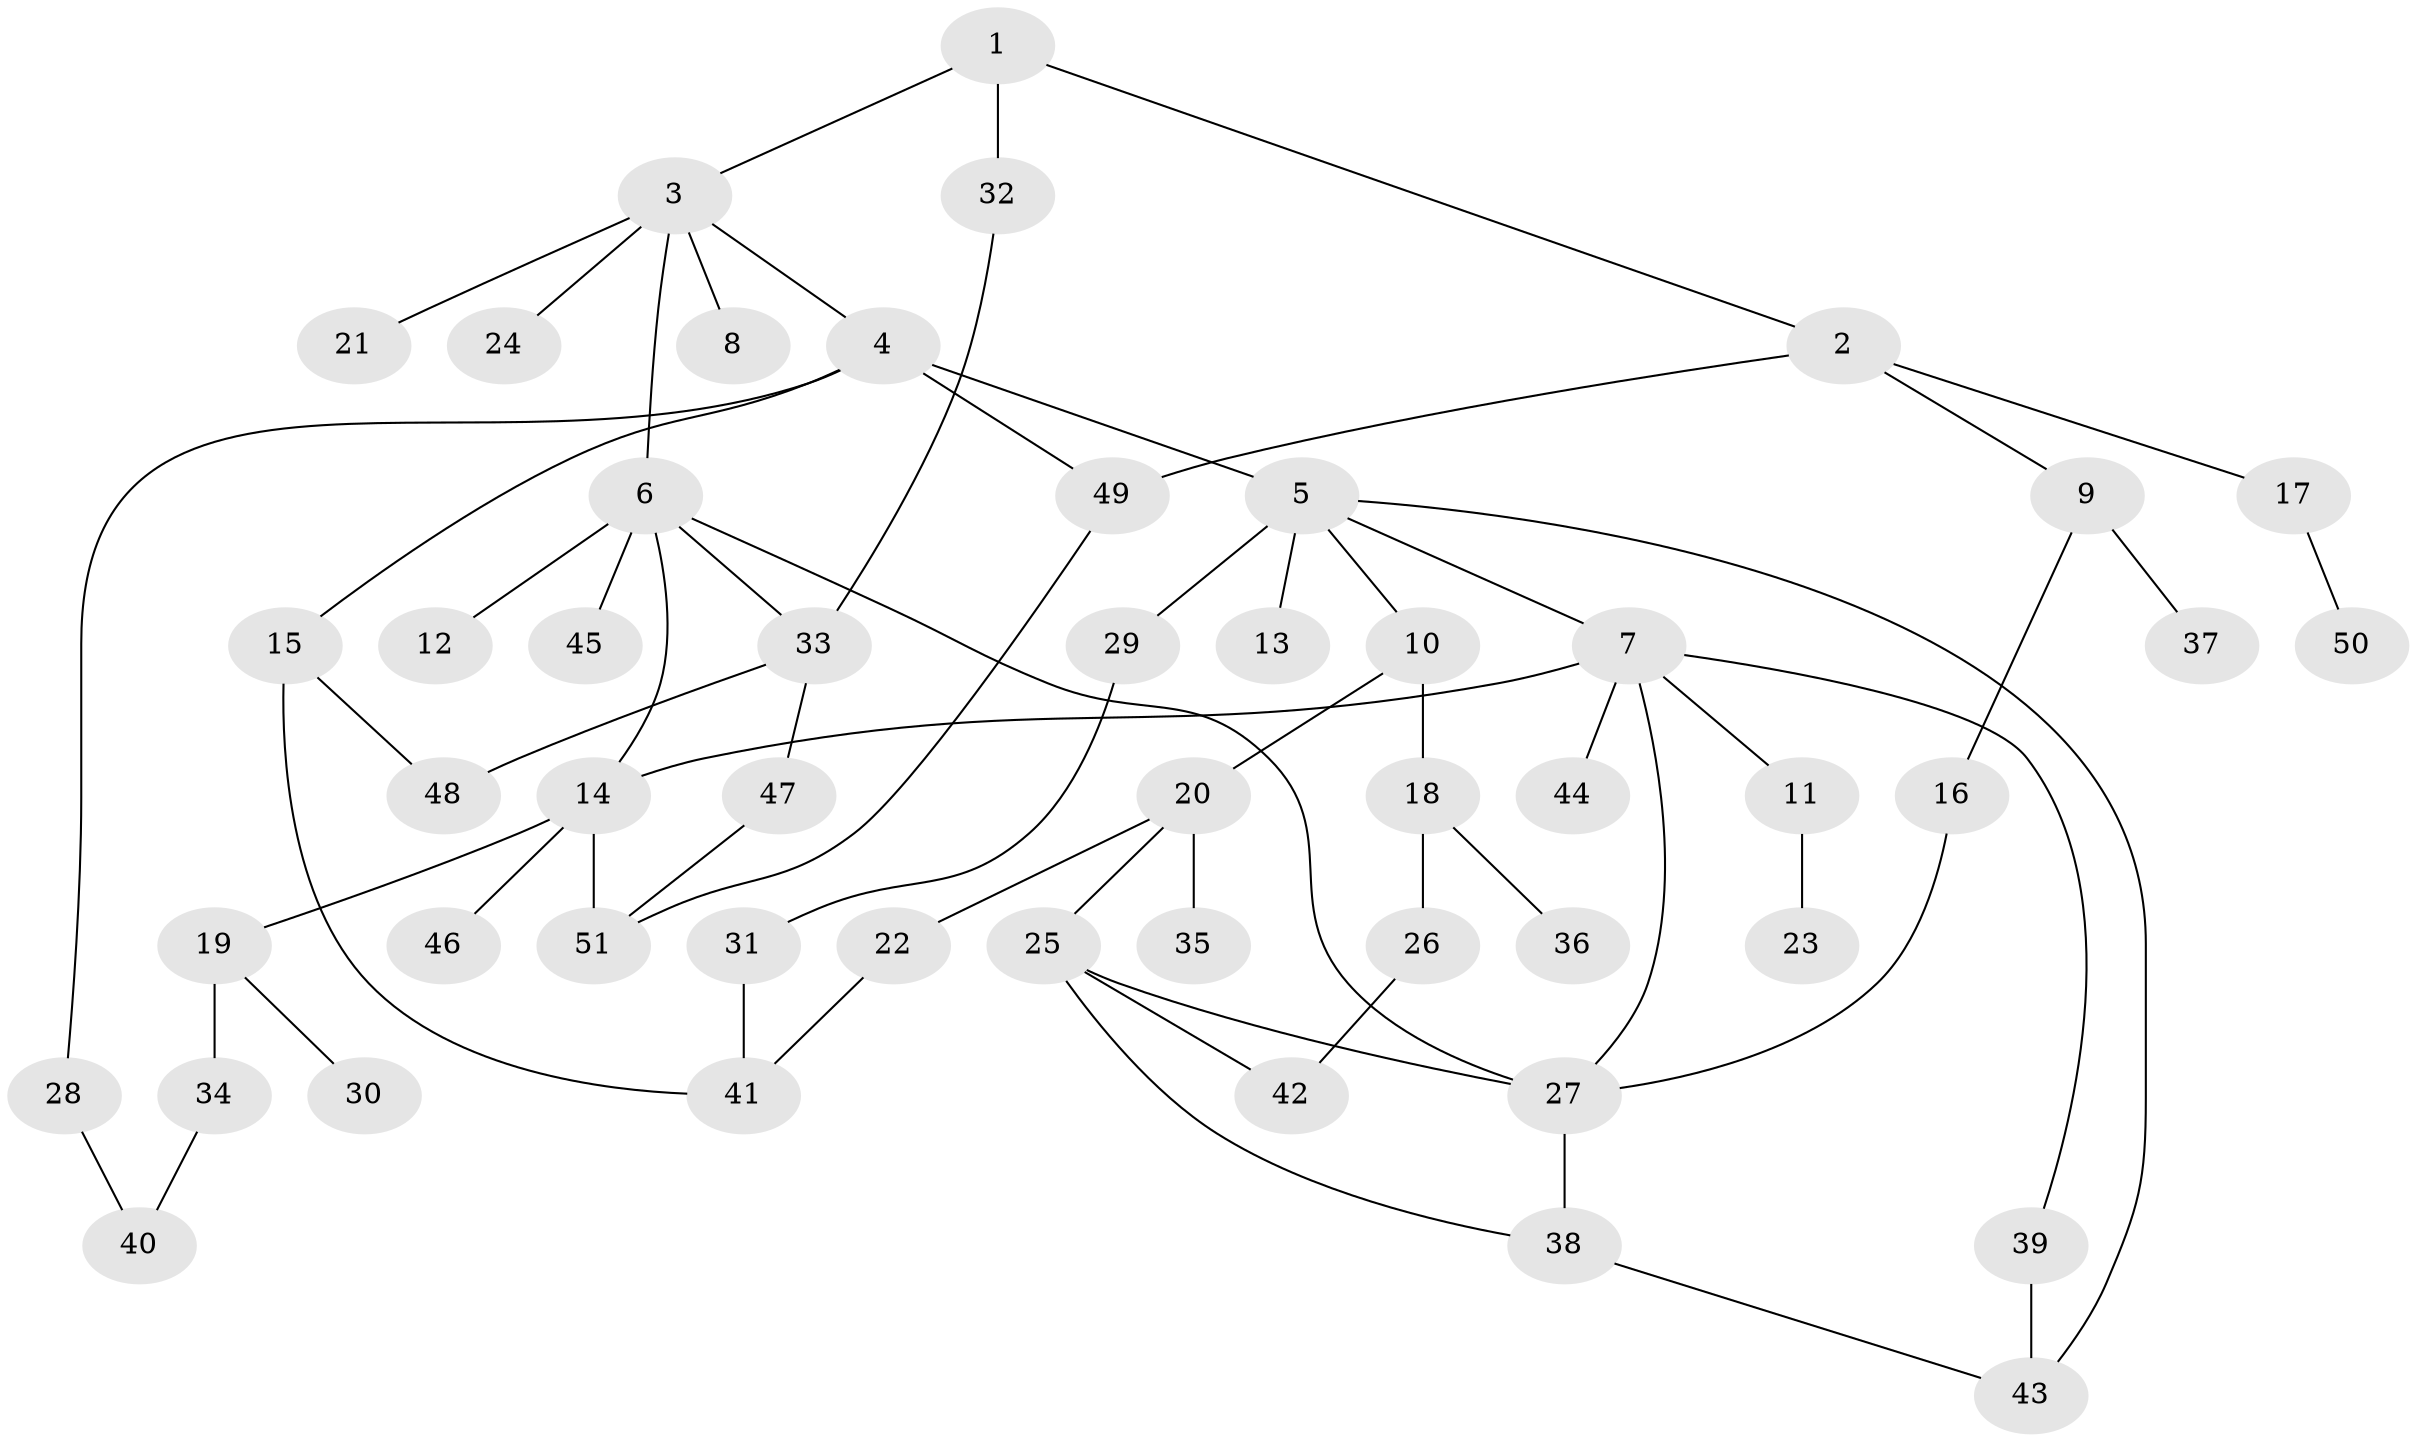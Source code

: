 // Generated by graph-tools (version 1.1) at 2025/25/03/09/25 03:25:35]
// undirected, 51 vertices, 66 edges
graph export_dot {
graph [start="1"]
  node [color=gray90,style=filled];
  1;
  2;
  3;
  4;
  5;
  6;
  7;
  8;
  9;
  10;
  11;
  12;
  13;
  14;
  15;
  16;
  17;
  18;
  19;
  20;
  21;
  22;
  23;
  24;
  25;
  26;
  27;
  28;
  29;
  30;
  31;
  32;
  33;
  34;
  35;
  36;
  37;
  38;
  39;
  40;
  41;
  42;
  43;
  44;
  45;
  46;
  47;
  48;
  49;
  50;
  51;
  1 -- 2;
  1 -- 3;
  1 -- 32;
  2 -- 9;
  2 -- 17;
  2 -- 49;
  3 -- 4;
  3 -- 6;
  3 -- 8;
  3 -- 21;
  3 -- 24;
  4 -- 5;
  4 -- 15;
  4 -- 28;
  4 -- 49;
  5 -- 7;
  5 -- 10;
  5 -- 13;
  5 -- 29;
  5 -- 43;
  6 -- 12;
  6 -- 27;
  6 -- 45;
  6 -- 14;
  6 -- 33;
  7 -- 11;
  7 -- 14;
  7 -- 39;
  7 -- 44;
  7 -- 27;
  9 -- 16;
  9 -- 37;
  10 -- 18;
  10 -- 20;
  11 -- 23;
  14 -- 19;
  14 -- 46;
  14 -- 51;
  15 -- 48;
  15 -- 41;
  16 -- 27;
  17 -- 50;
  18 -- 26;
  18 -- 36;
  19 -- 30;
  19 -- 34;
  20 -- 22;
  20 -- 25;
  20 -- 35;
  22 -- 41;
  25 -- 42;
  25 -- 38;
  25 -- 27;
  26 -- 42;
  27 -- 38;
  28 -- 40;
  29 -- 31;
  31 -- 41;
  32 -- 33;
  33 -- 47;
  33 -- 48;
  34 -- 40;
  38 -- 43;
  39 -- 43;
  47 -- 51;
  49 -- 51;
}
